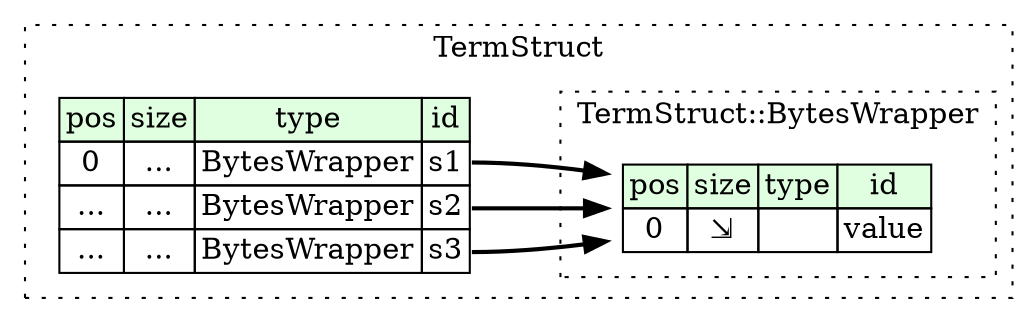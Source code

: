 digraph {
	rankdir=LR;
	node [shape=plaintext];
	subgraph cluster__term_struct {
		label="TermStruct";
		graph[style=dotted];

		term_struct__seq [label=<<TABLE BORDER="0" CELLBORDER="1" CELLSPACING="0">
			<TR><TD BGCOLOR="#E0FFE0">pos</TD><TD BGCOLOR="#E0FFE0">size</TD><TD BGCOLOR="#E0FFE0">type</TD><TD BGCOLOR="#E0FFE0">id</TD></TR>
			<TR><TD PORT="s1_pos">0</TD><TD PORT="s1_size">...</TD><TD>BytesWrapper</TD><TD PORT="s1_type">s1</TD></TR>
			<TR><TD PORT="s2_pos">...</TD><TD PORT="s2_size">...</TD><TD>BytesWrapper</TD><TD PORT="s2_type">s2</TD></TR>
			<TR><TD PORT="s3_pos">...</TD><TD PORT="s3_size">...</TD><TD>BytesWrapper</TD><TD PORT="s3_type">s3</TD></TR>
		</TABLE>>];
		subgraph cluster__bytes_wrapper {
			label="TermStruct::BytesWrapper";
			graph[style=dotted];

			bytes_wrapper__seq [label=<<TABLE BORDER="0" CELLBORDER="1" CELLSPACING="0">
				<TR><TD BGCOLOR="#E0FFE0">pos</TD><TD BGCOLOR="#E0FFE0">size</TD><TD BGCOLOR="#E0FFE0">type</TD><TD BGCOLOR="#E0FFE0">id</TD></TR>
				<TR><TD PORT="value_pos">0</TD><TD PORT="value_size">⇲</TD><TD></TD><TD PORT="value_type">value</TD></TR>
			</TABLE>>];
		}
	}
	term_struct__seq:s1_type -> bytes_wrapper__seq [style=bold];
	term_struct__seq:s2_type -> bytes_wrapper__seq [style=bold];
	term_struct__seq:s3_type -> bytes_wrapper__seq [style=bold];
}
